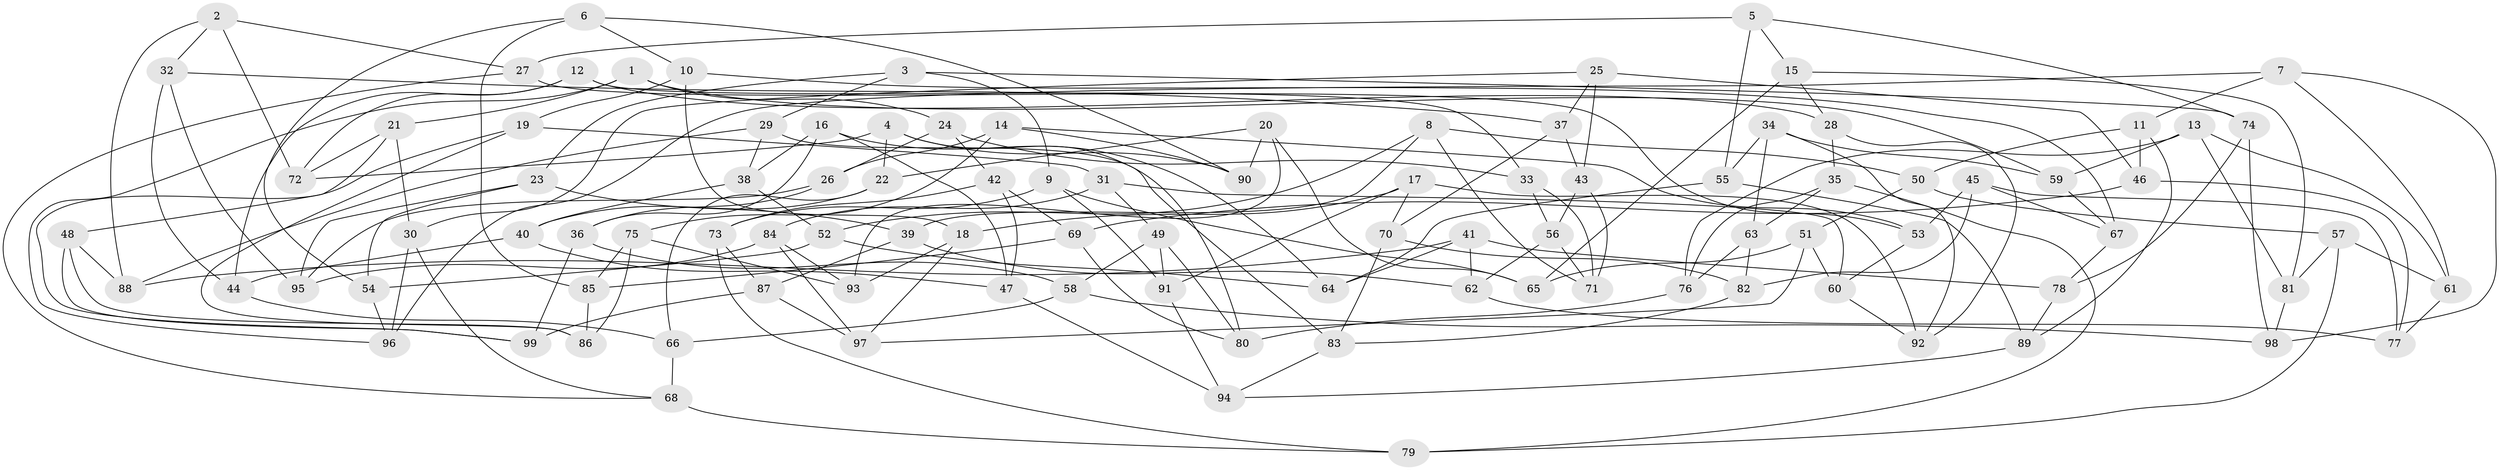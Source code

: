 // coarse degree distribution, {8: 0.25806451612903225, 5: 0.12903225806451613, 6: 0.25806451612903225, 7: 0.16129032258064516, 9: 0.0967741935483871, 10: 0.03225806451612903, 4: 0.06451612903225806}
// Generated by graph-tools (version 1.1) at 2025/38/03/04/25 23:38:19]
// undirected, 99 vertices, 198 edges
graph export_dot {
  node [color=gray90,style=filled];
  1;
  2;
  3;
  4;
  5;
  6;
  7;
  8;
  9;
  10;
  11;
  12;
  13;
  14;
  15;
  16;
  17;
  18;
  19;
  20;
  21;
  22;
  23;
  24;
  25;
  26;
  27;
  28;
  29;
  30;
  31;
  32;
  33;
  34;
  35;
  36;
  37;
  38;
  39;
  40;
  41;
  42;
  43;
  44;
  45;
  46;
  47;
  48;
  49;
  50;
  51;
  52;
  53;
  54;
  55;
  56;
  57;
  58;
  59;
  60;
  61;
  62;
  63;
  64;
  65;
  66;
  67;
  68;
  69;
  70;
  71;
  72;
  73;
  74;
  75;
  76;
  77;
  78;
  79;
  80;
  81;
  82;
  83;
  84;
  85;
  86;
  87;
  88;
  89;
  90;
  91;
  92;
  93;
  94;
  95;
  96;
  97;
  98;
  99;
  1 -- 96;
  1 -- 21;
  1 -- 59;
  1 -- 24;
  2 -- 32;
  2 -- 27;
  2 -- 88;
  2 -- 72;
  3 -- 9;
  3 -- 23;
  3 -- 29;
  3 -- 74;
  4 -- 80;
  4 -- 72;
  4 -- 22;
  4 -- 90;
  5 -- 55;
  5 -- 27;
  5 -- 74;
  5 -- 15;
  6 -- 10;
  6 -- 90;
  6 -- 54;
  6 -- 85;
  7 -- 96;
  7 -- 11;
  7 -- 61;
  7 -- 98;
  8 -- 50;
  8 -- 52;
  8 -- 39;
  8 -- 71;
  9 -- 73;
  9 -- 65;
  9 -- 91;
  10 -- 18;
  10 -- 67;
  10 -- 19;
  11 -- 50;
  11 -- 46;
  11 -- 89;
  12 -- 44;
  12 -- 33;
  12 -- 72;
  12 -- 28;
  13 -- 76;
  13 -- 81;
  13 -- 59;
  13 -- 61;
  14 -- 75;
  14 -- 90;
  14 -- 26;
  14 -- 53;
  15 -- 65;
  15 -- 28;
  15 -- 81;
  16 -- 36;
  16 -- 64;
  16 -- 47;
  16 -- 38;
  17 -- 91;
  17 -- 18;
  17 -- 70;
  17 -- 92;
  18 -- 97;
  18 -- 93;
  19 -- 31;
  19 -- 99;
  19 -- 86;
  20 -- 93;
  20 -- 65;
  20 -- 22;
  20 -- 90;
  21 -- 72;
  21 -- 48;
  21 -- 30;
  22 -- 40;
  22 -- 66;
  23 -- 95;
  23 -- 39;
  23 -- 54;
  24 -- 26;
  24 -- 33;
  24 -- 42;
  25 -- 43;
  25 -- 30;
  25 -- 37;
  25 -- 46;
  26 -- 95;
  26 -- 36;
  27 -- 53;
  27 -- 68;
  28 -- 35;
  28 -- 92;
  29 -- 88;
  29 -- 38;
  29 -- 83;
  30 -- 96;
  30 -- 68;
  31 -- 60;
  31 -- 84;
  31 -- 49;
  32 -- 37;
  32 -- 95;
  32 -- 44;
  33 -- 71;
  33 -- 56;
  34 -- 92;
  34 -- 59;
  34 -- 55;
  34 -- 63;
  35 -- 79;
  35 -- 63;
  35 -- 76;
  36 -- 99;
  36 -- 58;
  37 -- 70;
  37 -- 43;
  38 -- 40;
  38 -- 52;
  39 -- 62;
  39 -- 87;
  40 -- 47;
  40 -- 44;
  41 -- 62;
  41 -- 88;
  41 -- 78;
  41 -- 64;
  42 -- 47;
  42 -- 69;
  42 -- 73;
  43 -- 71;
  43 -- 56;
  44 -- 66;
  45 -- 53;
  45 -- 82;
  45 -- 67;
  45 -- 77;
  46 -- 69;
  46 -- 77;
  47 -- 94;
  48 -- 88;
  48 -- 86;
  48 -- 99;
  49 -- 58;
  49 -- 91;
  49 -- 80;
  50 -- 57;
  50 -- 51;
  51 -- 97;
  51 -- 65;
  51 -- 60;
  52 -- 64;
  52 -- 54;
  53 -- 60;
  54 -- 96;
  55 -- 89;
  55 -- 64;
  56 -- 71;
  56 -- 62;
  57 -- 61;
  57 -- 81;
  57 -- 79;
  58 -- 98;
  58 -- 66;
  59 -- 67;
  60 -- 92;
  61 -- 77;
  62 -- 77;
  63 -- 82;
  63 -- 76;
  66 -- 68;
  67 -- 78;
  68 -- 79;
  69 -- 80;
  69 -- 85;
  70 -- 82;
  70 -- 83;
  73 -- 79;
  73 -- 87;
  74 -- 98;
  74 -- 78;
  75 -- 93;
  75 -- 85;
  75 -- 86;
  76 -- 80;
  78 -- 89;
  81 -- 98;
  82 -- 83;
  83 -- 94;
  84 -- 95;
  84 -- 93;
  84 -- 97;
  85 -- 86;
  87 -- 97;
  87 -- 99;
  89 -- 94;
  91 -- 94;
}
